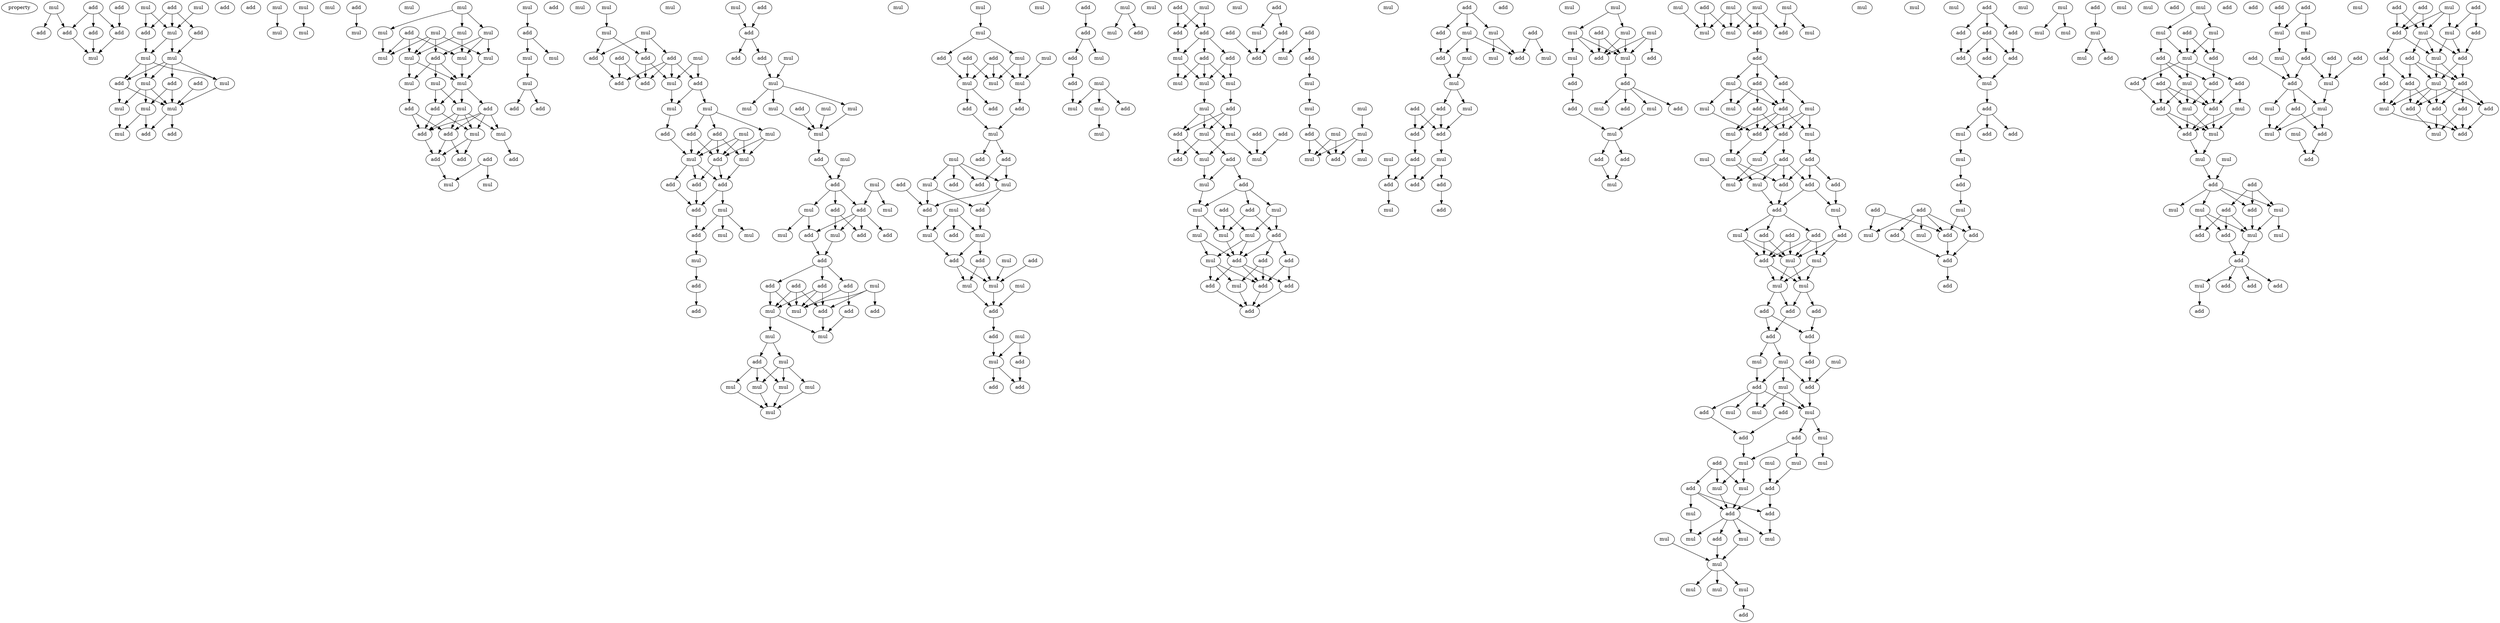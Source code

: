 digraph {
    node [fontcolor=black]
    property [mul=2,lf=1.1]
    0 [ label = mul ];
    1 [ label = add ];
    2 [ label = add ];
    3 [ label = add ];
    4 [ label = add ];
    5 [ label = add ];
    6 [ label = add ];
    7 [ label = mul ];
    8 [ label = mul ];
    9 [ label = mul ];
    10 [ label = add ];
    11 [ label = mul ];
    12 [ label = add ];
    13 [ label = add ];
    14 [ label = add ];
    15 [ label = mul ];
    16 [ label = mul ];
    17 [ label = mul ];
    18 [ label = mul ];
    19 [ label = add ];
    20 [ label = add ];
    21 [ label = add ];
    22 [ label = mul ];
    23 [ label = mul ];
    24 [ label = mul ];
    25 [ label = add ];
    26 [ label = mul ];
    27 [ label = add ];
    28 [ label = add ];
    29 [ label = mul ];
    30 [ label = mul ];
    31 [ label = mul ];
    32 [ label = mul ];
    33 [ label = mul ];
    34 [ label = add ];
    35 [ label = mul ];
    36 [ label = mul ];
    37 [ label = mul ];
    38 [ label = add ];
    39 [ label = mul ];
    40 [ label = mul ];
    41 [ label = mul ];
    42 [ label = mul ];
    43 [ label = mul ];
    44 [ label = mul ];
    45 [ label = mul ];
    46 [ label = add ];
    47 [ label = mul ];
    48 [ label = mul ];
    49 [ label = mul ];
    50 [ label = mul ];
    51 [ label = add ];
    52 [ label = add ];
    53 [ label = add ];
    54 [ label = mul ];
    55 [ label = mul ];
    56 [ label = add ];
    57 [ label = mul ];
    58 [ label = add ];
    59 [ label = add ];
    60 [ label = add ];
    61 [ label = add ];
    62 [ label = add ];
    63 [ label = mul ];
    64 [ label = mul ];
    65 [ label = mul ];
    66 [ label = add ];
    67 [ label = mul ];
    68 [ label = mul ];
    69 [ label = mul ];
    70 [ label = add ];
    71 [ label = add ];
    72 [ label = mul ];
    73 [ label = add ];
    74 [ label = mul ];
    75 [ label = mul ];
    76 [ label = mul ];
    77 [ label = mul ];
    78 [ label = add ];
    79 [ label = add ];
    80 [ label = mul ];
    81 [ label = add ];
    82 [ label = add ];
    83 [ label = add ];
    84 [ label = mul ];
    85 [ label = add ];
    86 [ label = add ];
    87 [ label = mul ];
    88 [ label = mul ];
    89 [ label = mul ];
    90 [ label = mul ];
    91 [ label = add ];
    92 [ label = add ];
    93 [ label = add ];
    94 [ label = add ];
    95 [ label = mul ];
    96 [ label = mul ];
    97 [ label = add ];
    98 [ label = add ];
    99 [ label = add ];
    100 [ label = mul ];
    101 [ label = add ];
    102 [ label = mul ];
    103 [ label = mul ];
    104 [ label = add ];
    105 [ label = mul ];
    106 [ label = add ];
    107 [ label = add ];
    108 [ label = mul ];
    109 [ label = add ];
    110 [ label = add ];
    111 [ label = add ];
    112 [ label = mul ];
    113 [ label = add ];
    114 [ label = mul ];
    115 [ label = mul ];
    116 [ label = add ];
    117 [ label = mul ];
    118 [ label = mul ];
    119 [ label = mul ];
    120 [ label = mul ];
    121 [ label = mul ];
    122 [ label = add ];
    123 [ label = mul ];
    124 [ label = add ];
    125 [ label = mul ];
    126 [ label = mul ];
    127 [ label = add ];
    128 [ label = add ];
    129 [ label = mul ];
    130 [ label = add ];
    131 [ label = mul ];
    132 [ label = add ];
    133 [ label = add ];
    134 [ label = mul ];
    135 [ label = add ];
    136 [ label = add ];
    137 [ label = add ];
    138 [ label = add ];
    139 [ label = add ];
    140 [ label = mul ];
    141 [ label = mul ];
    142 [ label = add ];
    143 [ label = add ];
    144 [ label = add ];
    145 [ label = mul ];
    146 [ label = mul ];
    147 [ label = mul ];
    148 [ label = mul ];
    149 [ label = add ];
    150 [ label = mul ];
    151 [ label = mul ];
    152 [ label = mul ];
    153 [ label = mul ];
    154 [ label = mul ];
    155 [ label = mul ];
    156 [ label = mul ];
    157 [ label = mul ];
    158 [ label = add ];
    159 [ label = mul ];
    160 [ label = add ];
    161 [ label = add ];
    162 [ label = mul ];
    163 [ label = mul ];
    164 [ label = mul ];
    165 [ label = add ];
    166 [ label = add ];
    167 [ label = add ];
    168 [ label = mul ];
    169 [ label = mul ];
    170 [ label = add ];
    171 [ label = add ];
    172 [ label = mul ];
    173 [ label = add ];
    174 [ label = add ];
    175 [ label = mul ];
    176 [ label = add ];
    177 [ label = add ];
    178 [ label = add ];
    179 [ label = mul ];
    180 [ label = mul ];
    181 [ label = add ];
    182 [ label = mul ];
    183 [ label = add ];
    184 [ label = mul ];
    185 [ label = add ];
    186 [ label = add ];
    187 [ label = mul ];
    188 [ label = mul ];
    189 [ label = mul ];
    190 [ label = add ];
    191 [ label = add ];
    192 [ label = mul ];
    193 [ label = mul ];
    194 [ label = add ];
    195 [ label = mul ];
    196 [ label = add ];
    197 [ label = add ];
    198 [ label = add ];
    199 [ label = add ];
    200 [ label = add ];
    201 [ label = mul ];
    202 [ label = mul ];
    203 [ label = mul ];
    204 [ label = add ];
    205 [ label = mul ];
    206 [ label = add ];
    207 [ label = mul ];
    208 [ label = add ];
    209 [ label = mul ];
    210 [ label = mul ];
    211 [ label = mul ];
    212 [ label = mul ];
    213 [ label = add ];
    214 [ label = add ];
    215 [ label = add ];
    216 [ label = mul ];
    217 [ label = add ];
    218 [ label = mul ];
    219 [ label = add ];
    220 [ label = mul ];
    221 [ label = mul ];
    222 [ label = mul ];
    223 [ label = mul ];
    224 [ label = add ];
    225 [ label = mul ];
    226 [ label = add ];
    227 [ label = add ];
    228 [ label = add ];
    229 [ label = mul ];
    230 [ label = mul ];
    231 [ label = add ];
    232 [ label = add ];
    233 [ label = mul ];
    234 [ label = add ];
    235 [ label = mul ];
    236 [ label = mul ];
    237 [ label = add ];
    238 [ label = mul ];
    239 [ label = add ];
    240 [ label = mul ];
    241 [ label = mul ];
    242 [ label = add ];
    243 [ label = mul ];
    244 [ label = add ];
    245 [ label = add ];
    246 [ label = mul ];
    247 [ label = add ];
    248 [ label = mul ];
    249 [ label = add ];
    250 [ label = add ];
    251 [ label = add ];
    252 [ label = add ];
    253 [ label = add ];
    254 [ label = add ];
    255 [ label = mul ];
    256 [ label = add ];
    257 [ label = mul ];
    258 [ label = add ];
    259 [ label = add ];
    260 [ label = mul ];
    261 [ label = add ];
    262 [ label = mul ];
    263 [ label = mul ];
    264 [ label = mul ];
    265 [ label = mul ];
    266 [ label = mul ];
    267 [ label = add ];
    268 [ label = add ];
    269 [ label = mul ];
    270 [ label = mul ];
    271 [ label = add ];
    272 [ label = add ];
    273 [ label = add ];
    274 [ label = mul ];
    275 [ label = mul ];
    276 [ label = mul ];
    277 [ label = add ];
    278 [ label = add ];
    279 [ label = mul ];
    280 [ label = mul ];
    281 [ label = mul ];
    282 [ label = add ];
    283 [ label = mul ];
    284 [ label = add ];
    285 [ label = add ];
    286 [ label = add ];
    287 [ label = add ];
    288 [ label = add ];
    289 [ label = mul ];
    290 [ label = mul ];
    291 [ label = add ];
    292 [ label = add ];
    293 [ label = mul ];
    294 [ label = add ];
    295 [ label = mul ];
    296 [ label = add ];
    297 [ label = mul ];
    298 [ label = mul ];
    299 [ label = mul ];
    300 [ label = mul ];
    301 [ label = add ];
    302 [ label = add ];
    303 [ label = mul ];
    304 [ label = mul ];
    305 [ label = add ];
    306 [ label = add ];
    307 [ label = add ];
    308 [ label = mul ];
    309 [ label = add ];
    310 [ label = add ];
    311 [ label = mul ];
    312 [ label = add ];
    313 [ label = mul ];
    314 [ label = add ];
    315 [ label = add ];
    316 [ label = mul ];
    317 [ label = mul ];
    318 [ label = add ];
    319 [ label = mul ];
    320 [ label = mul ];
    321 [ label = mul ];
    322 [ label = mul ];
    323 [ label = add ];
    324 [ label = mul ];
    325 [ label = mul ];
    326 [ label = add ];
    327 [ label = add ];
    328 [ label = add ];
    329 [ label = mul ];
    330 [ label = mul ];
    331 [ label = add ];
    332 [ label = add ];
    333 [ label = add ];
    334 [ label = mul ];
    335 [ label = mul ];
    336 [ label = mul ];
    337 [ label = mul ];
    338 [ label = mul ];
    339 [ label = add ];
    340 [ label = add ];
    341 [ label = mul ];
    342 [ label = add ];
    343 [ label = mul ];
    344 [ label = mul ];
    345 [ label = add ];
    346 [ label = add ];
    347 [ label = mul ];
    348 [ label = mul ];
    349 [ label = add ];
    350 [ label = add ];
    351 [ label = add ];
    352 [ label = mul ];
    353 [ label = add ];
    354 [ label = add ];
    355 [ label = add ];
    356 [ label = mul ];
    357 [ label = add ];
    358 [ label = mul ];
    359 [ label = add ];
    360 [ label = mul ];
    361 [ label = mul ];
    362 [ label = mul ];
    363 [ label = add ];
    364 [ label = add ];
    365 [ label = mul ];
    366 [ label = add ];
    367 [ label = add ];
    368 [ label = add ];
    369 [ label = mul ];
    370 [ label = mul ];
    371 [ label = add ];
    372 [ label = mul ];
    373 [ label = mul ];
    374 [ label = add ];
    375 [ label = add ];
    376 [ label = add ];
    377 [ label = mul ];
    378 [ label = add ];
    379 [ label = mul ];
    380 [ label = mul ];
    381 [ label = add ];
    382 [ label = mul ];
    383 [ label = add ];
    384 [ label = add ];
    385 [ label = mul ];
    386 [ label = mul ];
    387 [ label = mul ];
    388 [ label = mul ];
    389 [ label = add ];
    390 [ label = mul ];
    391 [ label = add ];
    392 [ label = mul ];
    393 [ label = add ];
    394 [ label = add ];
    395 [ label = mul ];
    396 [ label = mul ];
    397 [ label = mul ];
    398 [ label = add ];
    399 [ label = mul ];
    400 [ label = mul ];
    401 [ label = mul ];
    402 [ label = mul ];
    403 [ label = mul ];
    404 [ label = mul ];
    405 [ label = mul ];
    406 [ label = add ];
    407 [ label = add ];
    408 [ label = add ];
    409 [ label = add ];
    410 [ label = add ];
    411 [ label = add ];
    412 [ label = add ];
    413 [ label = mul ];
    414 [ label = add ];
    415 [ label = mul ];
    416 [ label = add ];
    417 [ label = mul ];
    418 [ label = add ];
    419 [ label = mul ];
    420 [ label = add ];
    421 [ label = mul ];
    422 [ label = mul ];
    423 [ label = mul ];
    424 [ label = add ];
    425 [ label = add ];
    426 [ label = add ];
    427 [ label = mul ];
    428 [ label = mul ];
    429 [ label = add ];
    430 [ label = mul ];
    431 [ label = add ];
    432 [ label = add ];
    433 [ label = add ];
    434 [ label = add ];
    435 [ label = add ];
    436 [ label = mul ];
    437 [ label = mul ];
    438 [ label = mul ];
    439 [ label = mul ];
    440 [ label = add ];
    441 [ label = add ];
    442 [ label = mul ];
    443 [ label = add ];
    444 [ label = mul ];
    445 [ label = mul ];
    446 [ label = add ];
    447 [ label = add ];
    448 [ label = add ];
    449 [ label = mul ];
    450 [ label = mul ];
    451 [ label = add ];
    452 [ label = add ];
    453 [ label = add ];
    454 [ label = add ];
    455 [ label = mul ];
    456 [ label = add ];
    457 [ label = add ];
    458 [ label = mul ];
    459 [ label = add ];
    460 [ label = mul ];
    461 [ label = mul ];
    462 [ label = mul ];
    463 [ label = add ];
    464 [ label = add ];
    465 [ label = mul ];
    466 [ label = mul ];
    467 [ label = add ];
    468 [ label = mul ];
    469 [ label = add ];
    470 [ label = add ];
    471 [ label = mul ];
    472 [ label = add ];
    473 [ label = mul ];
    474 [ label = add ];
    475 [ label = mul ];
    476 [ label = add ];
    477 [ label = add ];
    478 [ label = add ];
    479 [ label = add ];
    480 [ label = add ];
    481 [ label = add ];
    482 [ label = add ];
    483 [ label = mul ];
    484 [ label = mul ];
    485 [ label = add ];
    486 [ label = add ];
    487 [ label = add ];
    488 [ label = mul ];
    489 [ label = add ];
    490 [ label = mul ];
    491 [ label = add ];
    492 [ label = mul ];
    493 [ label = mul ];
    494 [ label = add ];
    495 [ label = mul ];
    496 [ label = mul ];
    497 [ label = mul ];
    498 [ label = add ];
    499 [ label = add ];
    500 [ label = add ];
    501 [ label = add ];
    502 [ label = add ];
    503 [ label = mul ];
    504 [ label = add ];
    505 [ label = mul ];
    506 [ label = mul ];
    507 [ label = add ];
    508 [ label = mul ];
    509 [ label = add ];
    510 [ label = add ];
    511 [ label = add ];
    512 [ label = add ];
    513 [ label = add ];
    514 [ label = mul ];
    515 [ label = add ];
    516 [ label = mul ];
    517 [ label = add ];
    518 [ label = add ];
    519 [ label = add ];
    520 [ label = add ];
    521 [ label = mul ];
    522 [ label = add ];
    0 -> 4 [ name = 0 ];
    0 -> 6 [ name = 1 ];
    1 -> 5 [ name = 2 ];
    2 -> 3 [ name = 3 ];
    2 -> 4 [ name = 4 ];
    2 -> 5 [ name = 5 ];
    3 -> 7 [ name = 6 ];
    4 -> 7 [ name = 7 ];
    5 -> 7 [ name = 8 ];
    8 -> 11 [ name = 9 ];
    9 -> 11 [ name = 10 ];
    9 -> 12 [ name = 11 ];
    10 -> 11 [ name = 12 ];
    10 -> 12 [ name = 13 ];
    10 -> 13 [ name = 14 ];
    11 -> 15 [ name = 15 ];
    11 -> 16 [ name = 16 ];
    12 -> 15 [ name = 17 ];
    13 -> 16 [ name = 18 ];
    15 -> 17 [ name = 19 ];
    15 -> 18 [ name = 20 ];
    15 -> 20 [ name = 21 ];
    16 -> 17 [ name = 22 ];
    16 -> 18 [ name = 23 ];
    16 -> 20 [ name = 24 ];
    16 -> 21 [ name = 25 ];
    17 -> 24 [ name = 26 ];
    18 -> 22 [ name = 27 ];
    18 -> 23 [ name = 28 ];
    18 -> 24 [ name = 29 ];
    19 -> 24 [ name = 30 ];
    20 -> 23 [ name = 31 ];
    20 -> 24 [ name = 32 ];
    21 -> 22 [ name = 33 ];
    21 -> 24 [ name = 34 ];
    22 -> 26 [ name = 35 ];
    22 -> 27 [ name = 36 ];
    23 -> 26 [ name = 37 ];
    24 -> 27 [ name = 38 ];
    24 -> 28 [ name = 39 ];
    29 -> 30 [ name = 40 ];
    31 -> 32 [ name = 41 ];
    34 -> 36 [ name = 42 ];
    37 -> 40 [ name = 43 ];
    37 -> 41 [ name = 44 ];
    37 -> 42 [ name = 45 ];
    38 -> 43 [ name = 46 ];
    38 -> 45 [ name = 47 ];
    38 -> 47 [ name = 48 ];
    39 -> 44 [ name = 49 ];
    39 -> 45 [ name = 50 ];
    39 -> 46 [ name = 51 ];
    39 -> 47 [ name = 52 ];
    40 -> 43 [ name = 53 ];
    40 -> 44 [ name = 54 ];
    40 -> 46 [ name = 55 ];
    41 -> 43 [ name = 56 ];
    41 -> 47 [ name = 57 ];
    42 -> 45 [ name = 58 ];
    43 -> 48 [ name = 59 ];
    44 -> 48 [ name = 60 ];
    46 -> 48 [ name = 61 ];
    46 -> 49 [ name = 62 ];
    46 -> 50 [ name = 63 ];
    47 -> 48 [ name = 64 ];
    47 -> 49 [ name = 65 ];
    48 -> 51 [ name = 66 ];
    48 -> 52 [ name = 67 ];
    48 -> 54 [ name = 68 ];
    49 -> 53 [ name = 69 ];
    50 -> 52 [ name = 70 ];
    50 -> 54 [ name = 71 ];
    51 -> 55 [ name = 72 ];
    51 -> 56 [ name = 73 ];
    51 -> 57 [ name = 74 ];
    51 -> 58 [ name = 75 ];
    52 -> 57 [ name = 76 ];
    52 -> 58 [ name = 77 ];
    53 -> 56 [ name = 78 ];
    53 -> 58 [ name = 79 ];
    54 -> 55 [ name = 80 ];
    54 -> 56 [ name = 81 ];
    54 -> 57 [ name = 82 ];
    54 -> 58 [ name = 83 ];
    55 -> 59 [ name = 84 ];
    56 -> 60 [ name = 85 ];
    56 -> 61 [ name = 86 ];
    57 -> 60 [ name = 87 ];
    57 -> 61 [ name = 88 ];
    58 -> 60 [ name = 89 ];
    60 -> 63 [ name = 90 ];
    62 -> 63 [ name = 91 ];
    62 -> 64 [ name = 92 ];
    65 -> 66 [ name = 93 ];
    66 -> 67 [ name = 94 ];
    66 -> 68 [ name = 95 ];
    67 -> 69 [ name = 96 ];
    69 -> 71 [ name = 97 ];
    69 -> 73 [ name = 98 ];
    74 -> 77 [ name = 99 ];
    76 -> 79 [ name = 100 ];
    76 -> 81 [ name = 101 ];
    76 -> 82 [ name = 102 ];
    77 -> 79 [ name = 103 ];
    77 -> 82 [ name = 104 ];
    78 -> 83 [ name = 105 ];
    78 -> 85 [ name = 106 ];
    79 -> 83 [ name = 107 ];
    80 -> 84 [ name = 108 ];
    80 -> 86 [ name = 109 ];
    81 -> 83 [ name = 110 ];
    81 -> 84 [ name = 111 ];
    81 -> 85 [ name = 112 ];
    81 -> 86 [ name = 113 ];
    82 -> 84 [ name = 114 ];
    82 -> 85 [ name = 115 ];
    84 -> 87 [ name = 116 ];
    86 -> 87 [ name = 117 ];
    86 -> 88 [ name = 118 ];
    87 -> 92 [ name = 119 ];
    88 -> 90 [ name = 120 ];
    88 -> 91 [ name = 121 ];
    88 -> 93 [ name = 122 ];
    89 -> 94 [ name = 123 ];
    89 -> 95 [ name = 124 ];
    89 -> 96 [ name = 125 ];
    90 -> 94 [ name = 126 ];
    90 -> 96 [ name = 127 ];
    91 -> 94 [ name = 128 ];
    91 -> 95 [ name = 129 ];
    92 -> 95 [ name = 130 ];
    93 -> 94 [ name = 131 ];
    93 -> 95 [ name = 132 ];
    93 -> 96 [ name = 133 ];
    94 -> 98 [ name = 134 ];
    94 -> 99 [ name = 135 ];
    95 -> 97 [ name = 136 ];
    95 -> 98 [ name = 137 ];
    95 -> 99 [ name = 138 ];
    96 -> 99 [ name = 139 ];
    97 -> 101 [ name = 140 ];
    98 -> 101 [ name = 141 ];
    99 -> 100 [ name = 142 ];
    99 -> 101 [ name = 143 ];
    100 -> 102 [ name = 144 ];
    100 -> 103 [ name = 145 ];
    100 -> 104 [ name = 146 ];
    101 -> 104 [ name = 147 ];
    104 -> 105 [ name = 148 ];
    105 -> 106 [ name = 149 ];
    106 -> 107 [ name = 150 ];
    108 -> 110 [ name = 151 ];
    109 -> 110 [ name = 152 ];
    110 -> 111 [ name = 153 ];
    110 -> 113 [ name = 154 ];
    113 -> 115 [ name = 155 ];
    114 -> 115 [ name = 156 ];
    115 -> 117 [ name = 157 ];
    115 -> 119 [ name = 158 ];
    115 -> 120 [ name = 159 ];
    116 -> 121 [ name = 160 ];
    117 -> 121 [ name = 161 ];
    118 -> 121 [ name = 162 ];
    119 -> 121 [ name = 163 ];
    121 -> 122 [ name = 164 ];
    122 -> 124 [ name = 165 ];
    123 -> 124 [ name = 166 ];
    124 -> 126 [ name = 167 ];
    124 -> 127 [ name = 168 ];
    124 -> 128 [ name = 169 ];
    125 -> 128 [ name = 170 ];
    125 -> 129 [ name = 171 ];
    126 -> 130 [ name = 172 ];
    126 -> 131 [ name = 173 ];
    127 -> 132 [ name = 174 ];
    127 -> 134 [ name = 175 ];
    128 -> 130 [ name = 176 ];
    128 -> 132 [ name = 177 ];
    128 -> 133 [ name = 178 ];
    128 -> 134 [ name = 179 ];
    130 -> 135 [ name = 180 ];
    134 -> 135 [ name = 181 ];
    135 -> 136 [ name = 182 ];
    135 -> 137 [ name = 183 ];
    135 -> 138 [ name = 184 ];
    136 -> 142 [ name = 185 ];
    136 -> 145 [ name = 186 ];
    137 -> 141 [ name = 187 ];
    137 -> 144 [ name = 188 ];
    137 -> 145 [ name = 189 ];
    138 -> 141 [ name = 190 ];
    138 -> 145 [ name = 191 ];
    139 -> 141 [ name = 192 ];
    139 -> 144 [ name = 193 ];
    139 -> 145 [ name = 194 ];
    140 -> 143 [ name = 195 ];
    140 -> 144 [ name = 196 ];
    140 -> 145 [ name = 197 ];
    141 -> 146 [ name = 198 ];
    141 -> 147 [ name = 199 ];
    142 -> 146 [ name = 200 ];
    144 -> 146 [ name = 201 ];
    147 -> 148 [ name = 202 ];
    147 -> 149 [ name = 203 ];
    148 -> 151 [ name = 204 ];
    148 -> 152 [ name = 205 ];
    148 -> 154 [ name = 206 ];
    149 -> 151 [ name = 207 ];
    149 -> 152 [ name = 208 ];
    149 -> 153 [ name = 209 ];
    150 -> 155 [ name = 210 ];
    151 -> 156 [ name = 211 ];
    152 -> 156 [ name = 212 ];
    153 -> 156 [ name = 213 ];
    154 -> 156 [ name = 214 ];
    155 -> 158 [ name = 215 ];
    155 -> 159 [ name = 216 ];
    157 -> 164 [ name = 217 ];
    158 -> 162 [ name = 218 ];
    159 -> 163 [ name = 219 ];
    159 -> 164 [ name = 220 ];
    160 -> 162 [ name = 221 ];
    160 -> 163 [ name = 222 ];
    160 -> 164 [ name = 223 ];
    161 -> 162 [ name = 224 ];
    161 -> 163 [ name = 225 ];
    162 -> 165 [ name = 226 ];
    162 -> 166 [ name = 227 ];
    164 -> 167 [ name = 228 ];
    166 -> 168 [ name = 229 ];
    167 -> 168 [ name = 230 ];
    168 -> 170 [ name = 231 ];
    168 -> 171 [ name = 232 ];
    169 -> 172 [ name = 233 ];
    169 -> 173 [ name = 234 ];
    169 -> 174 [ name = 235 ];
    169 -> 175 [ name = 236 ];
    170 -> 172 [ name = 237 ];
    170 -> 174 [ name = 238 ];
    172 -> 177 [ name = 239 ];
    172 -> 178 [ name = 240 ];
    175 -> 177 [ name = 241 ];
    175 -> 178 [ name = 242 ];
    176 -> 177 [ name = 243 ];
    177 -> 182 [ name = 244 ];
    178 -> 180 [ name = 245 ];
    179 -> 180 [ name = 246 ];
    179 -> 181 [ name = 247 ];
    179 -> 182 [ name = 248 ];
    180 -> 183 [ name = 249 ];
    180 -> 186 [ name = 250 ];
    182 -> 186 [ name = 251 ];
    183 -> 187 [ name = 252 ];
    183 -> 188 [ name = 253 ];
    184 -> 188 [ name = 254 ];
    185 -> 188 [ name = 255 ];
    186 -> 187 [ name = 256 ];
    186 -> 188 [ name = 257 ];
    187 -> 190 [ name = 258 ];
    188 -> 190 [ name = 259 ];
    189 -> 190 [ name = 260 ];
    190 -> 191 [ name = 261 ];
    191 -> 193 [ name = 262 ];
    192 -> 193 [ name = 263 ];
    192 -> 194 [ name = 264 ];
    193 -> 196 [ name = 265 ];
    193 -> 198 [ name = 266 ];
    194 -> 198 [ name = 267 ];
    197 -> 199 [ name = 268 ];
    199 -> 200 [ name = 269 ];
    199 -> 201 [ name = 270 ];
    200 -> 204 [ name = 271 ];
    202 -> 205 [ name = 272 ];
    202 -> 206 [ name = 273 ];
    202 -> 209 [ name = 274 ];
    203 -> 207 [ name = 275 ];
    203 -> 208 [ name = 276 ];
    204 -> 209 [ name = 277 ];
    205 -> 210 [ name = 278 ];
    212 -> 214 [ name = 279 ];
    212 -> 215 [ name = 280 ];
    213 -> 214 [ name = 281 ];
    213 -> 215 [ name = 282 ];
    214 -> 216 [ name = 283 ];
    215 -> 216 [ name = 284 ];
    215 -> 217 [ name = 285 ];
    215 -> 219 [ name = 286 ];
    216 -> 220 [ name = 287 ];
    216 -> 221 [ name = 288 ];
    217 -> 220 [ name = 289 ];
    217 -> 221 [ name = 290 ];
    217 -> 222 [ name = 291 ];
    219 -> 221 [ name = 292 ];
    219 -> 222 [ name = 293 ];
    221 -> 223 [ name = 294 ];
    222 -> 224 [ name = 295 ];
    223 -> 225 [ name = 296 ];
    223 -> 227 [ name = 297 ];
    223 -> 229 [ name = 298 ];
    224 -> 225 [ name = 299 ];
    224 -> 227 [ name = 300 ];
    224 -> 229 [ name = 301 ];
    225 -> 231 [ name = 302 ];
    225 -> 232 [ name = 303 ];
    226 -> 230 [ name = 304 ];
    227 -> 232 [ name = 305 ];
    227 -> 233 [ name = 306 ];
    228 -> 230 [ name = 307 ];
    229 -> 230 [ name = 308 ];
    229 -> 233 [ name = 309 ];
    231 -> 234 [ name = 310 ];
    231 -> 235 [ name = 311 ];
    233 -> 235 [ name = 312 ];
    234 -> 236 [ name = 313 ];
    234 -> 238 [ name = 314 ];
    234 -> 239 [ name = 315 ];
    235 -> 236 [ name = 316 ];
    236 -> 240 [ name = 317 ];
    236 -> 243 [ name = 318 ];
    237 -> 241 [ name = 319 ];
    237 -> 243 [ name = 320 ];
    238 -> 241 [ name = 321 ];
    238 -> 242 [ name = 322 ];
    239 -> 242 [ name = 323 ];
    239 -> 243 [ name = 324 ];
    240 -> 245 [ name = 325 ];
    240 -> 246 [ name = 326 ];
    241 -> 245 [ name = 327 ];
    241 -> 246 [ name = 328 ];
    242 -> 244 [ name = 329 ];
    242 -> 245 [ name = 330 ];
    242 -> 247 [ name = 331 ];
    243 -> 245 [ name = 332 ];
    244 -> 248 [ name = 333 ];
    244 -> 249 [ name = 334 ];
    245 -> 249 [ name = 335 ];
    245 -> 250 [ name = 336 ];
    245 -> 251 [ name = 337 ];
    246 -> 248 [ name = 338 ];
    246 -> 249 [ name = 339 ];
    246 -> 250 [ name = 340 ];
    247 -> 249 [ name = 341 ];
    247 -> 251 [ name = 342 ];
    248 -> 252 [ name = 343 ];
    249 -> 252 [ name = 344 ];
    250 -> 252 [ name = 345 ];
    251 -> 252 [ name = 346 ];
    253 -> 255 [ name = 347 ];
    253 -> 256 [ name = 348 ];
    254 -> 261 [ name = 349 ];
    255 -> 261 [ name = 350 ];
    256 -> 260 [ name = 351 ];
    256 -> 261 [ name = 352 ];
    258 -> 259 [ name = 353 ];
    258 -> 260 [ name = 354 ];
    259 -> 262 [ name = 355 ];
    262 -> 264 [ name = 356 ];
    263 -> 266 [ name = 357 ];
    264 -> 267 [ name = 358 ];
    265 -> 268 [ name = 359 ];
    265 -> 269 [ name = 360 ];
    266 -> 268 [ name = 361 ];
    266 -> 269 [ name = 362 ];
    266 -> 270 [ name = 363 ];
    267 -> 268 [ name = 364 ];
    267 -> 269 [ name = 365 ];
    271 -> 272 [ name = 366 ];
    271 -> 274 [ name = 367 ];
    271 -> 275 [ name = 368 ];
    272 -> 277 [ name = 369 ];
    273 -> 278 [ name = 370 ];
    273 -> 280 [ name = 371 ];
    274 -> 276 [ name = 372 ];
    274 -> 277 [ name = 373 ];
    274 -> 278 [ name = 374 ];
    275 -> 278 [ name = 375 ];
    275 -> 279 [ name = 376 ];
    276 -> 281 [ name = 377 ];
    277 -> 281 [ name = 378 ];
    281 -> 283 [ name = 379 ];
    281 -> 284 [ name = 380 ];
    282 -> 285 [ name = 381 ];
    282 -> 286 [ name = 382 ];
    283 -> 285 [ name = 383 ];
    284 -> 285 [ name = 384 ];
    284 -> 286 [ name = 385 ];
    285 -> 290 [ name = 386 ];
    286 -> 288 [ name = 387 ];
    288 -> 291 [ name = 388 ];
    288 -> 294 [ name = 389 ];
    289 -> 294 [ name = 390 ];
    290 -> 291 [ name = 391 ];
    290 -> 292 [ name = 392 ];
    292 -> 296 [ name = 393 ];
    294 -> 295 [ name = 394 ];
    297 -> 298 [ name = 395 ];
    297 -> 299 [ name = 396 ];
    298 -> 302 [ name = 397 ];
    298 -> 303 [ name = 398 ];
    298 -> 304 [ name = 399 ];
    299 -> 302 [ name = 400 ];
    299 -> 304 [ name = 401 ];
    300 -> 302 [ name = 402 ];
    300 -> 304 [ name = 403 ];
    300 -> 305 [ name = 404 ];
    301 -> 302 [ name = 405 ];
    301 -> 304 [ name = 406 ];
    303 -> 307 [ name = 407 ];
    304 -> 306 [ name = 408 ];
    306 -> 308 [ name = 409 ];
    306 -> 309 [ name = 410 ];
    306 -> 311 [ name = 411 ];
    306 -> 312 [ name = 412 ];
    307 -> 310 [ name = 413 ];
    308 -> 313 [ name = 414 ];
    310 -> 313 [ name = 415 ];
    313 -> 314 [ name = 416 ];
    313 -> 315 [ name = 417 ];
    314 -> 316 [ name = 418 ];
    315 -> 316 [ name = 419 ];
    317 -> 322 [ name = 420 ];
    318 -> 322 [ name = 421 ];
    318 -> 324 [ name = 422 ];
    319 -> 323 [ name = 423 ];
    319 -> 324 [ name = 424 ];
    319 -> 326 [ name = 425 ];
    320 -> 323 [ name = 426 ];
    320 -> 325 [ name = 427 ];
    321 -> 322 [ name = 428 ];
    321 -> 324 [ name = 429 ];
    321 -> 326 [ name = 430 ];
    326 -> 327 [ name = 431 ];
    327 -> 328 [ name = 432 ];
    327 -> 330 [ name = 433 ];
    327 -> 331 [ name = 434 ];
    328 -> 332 [ name = 435 ];
    328 -> 333 [ name = 436 ];
    328 -> 335 [ name = 437 ];
    330 -> 332 [ name = 438 ];
    330 -> 334 [ name = 439 ];
    330 -> 335 [ name = 440 ];
    331 -> 332 [ name = 441 ];
    331 -> 336 [ name = 442 ];
    332 -> 337 [ name = 443 ];
    332 -> 338 [ name = 444 ];
    332 -> 339 [ name = 445 ];
    332 -> 340 [ name = 446 ];
    333 -> 337 [ name = 447 ];
    333 -> 339 [ name = 448 ];
    333 -> 340 [ name = 449 ];
    334 -> 340 [ name = 450 ];
    336 -> 338 [ name = 451 ];
    336 -> 339 [ name = 452 ];
    336 -> 340 [ name = 453 ];
    337 -> 344 [ name = 454 ];
    338 -> 345 [ name = 455 ];
    339 -> 341 [ name = 456 ];
    339 -> 342 [ name = 457 ];
    340 -> 344 [ name = 458 ];
    341 -> 347 [ name = 459 ];
    342 -> 346 [ name = 460 ];
    342 -> 347 [ name = 461 ];
    342 -> 348 [ name = 462 ];
    342 -> 350 [ name = 463 ];
    343 -> 347 [ name = 464 ];
    344 -> 346 [ name = 465 ];
    344 -> 348 [ name = 466 ];
    345 -> 346 [ name = 467 ];
    345 -> 349 [ name = 468 ];
    345 -> 350 [ name = 469 ];
    346 -> 351 [ name = 470 ];
    348 -> 351 [ name = 471 ];
    349 -> 352 [ name = 472 ];
    350 -> 351 [ name = 473 ];
    350 -> 352 [ name = 474 ];
    351 -> 353 [ name = 475 ];
    351 -> 355 [ name = 476 ];
    351 -> 356 [ name = 477 ];
    352 -> 354 [ name = 478 ];
    353 -> 359 [ name = 479 ];
    353 -> 360 [ name = 480 ];
    354 -> 358 [ name = 481 ];
    354 -> 360 [ name = 482 ];
    355 -> 358 [ name = 483 ];
    355 -> 359 [ name = 484 ];
    355 -> 360 [ name = 485 ];
    356 -> 359 [ name = 486 ];
    356 -> 360 [ name = 487 ];
    357 -> 359 [ name = 488 ];
    357 -> 360 [ name = 489 ];
    358 -> 361 [ name = 490 ];
    358 -> 362 [ name = 491 ];
    359 -> 361 [ name = 492 ];
    359 -> 362 [ name = 493 ];
    360 -> 361 [ name = 494 ];
    360 -> 362 [ name = 495 ];
    361 -> 363 [ name = 496 ];
    361 -> 364 [ name = 497 ];
    362 -> 363 [ name = 498 ];
    362 -> 366 [ name = 499 ];
    363 -> 367 [ name = 500 ];
    364 -> 368 [ name = 501 ];
    366 -> 367 [ name = 502 ];
    366 -> 368 [ name = 503 ];
    367 -> 369 [ name = 504 ];
    367 -> 372 [ name = 505 ];
    368 -> 371 [ name = 506 ];
    369 -> 375 [ name = 507 ];
    370 -> 374 [ name = 508 ];
    371 -> 374 [ name = 509 ];
    372 -> 373 [ name = 510 ];
    372 -> 374 [ name = 511 ];
    372 -> 375 [ name = 512 ];
    373 -> 376 [ name = 513 ];
    373 -> 377 [ name = 514 ];
    373 -> 379 [ name = 515 ];
    374 -> 377 [ name = 516 ];
    375 -> 377 [ name = 517 ];
    375 -> 378 [ name = 518 ];
    375 -> 379 [ name = 519 ];
    375 -> 380 [ name = 520 ];
    376 -> 381 [ name = 521 ];
    377 -> 382 [ name = 522 ];
    377 -> 383 [ name = 523 ];
    378 -> 381 [ name = 524 ];
    381 -> 387 [ name = 525 ];
    382 -> 385 [ name = 526 ];
    383 -> 387 [ name = 527 ];
    383 -> 388 [ name = 528 ];
    384 -> 390 [ name = 529 ];
    384 -> 391 [ name = 530 ];
    384 -> 392 [ name = 531 ];
    386 -> 389 [ name = 532 ];
    387 -> 390 [ name = 533 ];
    387 -> 392 [ name = 534 ];
    388 -> 389 [ name = 535 ];
    389 -> 393 [ name = 536 ];
    389 -> 394 [ name = 537 ];
    390 -> 394 [ name = 538 ];
    391 -> 393 [ name = 539 ];
    391 -> 394 [ name = 540 ];
    391 -> 395 [ name = 541 ];
    392 -> 394 [ name = 542 ];
    393 -> 400 [ name = 543 ];
    394 -> 397 [ name = 544 ];
    394 -> 398 [ name = 545 ];
    394 -> 399 [ name = 546 ];
    394 -> 400 [ name = 547 ];
    395 -> 399 [ name = 548 ];
    396 -> 401 [ name = 549 ];
    397 -> 401 [ name = 550 ];
    398 -> 401 [ name = 551 ];
    401 -> 402 [ name = 552 ];
    401 -> 403 [ name = 553 ];
    401 -> 404 [ name = 554 ];
    404 -> 406 [ name = 555 ];
    407 -> 408 [ name = 556 ];
    407 -> 409 [ name = 557 ];
    407 -> 410 [ name = 558 ];
    408 -> 411 [ name = 559 ];
    409 -> 411 [ name = 560 ];
    409 -> 412 [ name = 561 ];
    409 -> 414 [ name = 562 ];
    410 -> 412 [ name = 563 ];
    411 -> 415 [ name = 564 ];
    412 -> 415 [ name = 565 ];
    415 -> 416 [ name = 566 ];
    416 -> 417 [ name = 567 ];
    416 -> 418 [ name = 568 ];
    416 -> 420 [ name = 569 ];
    417 -> 423 [ name = 570 ];
    419 -> 421 [ name = 571 ];
    419 -> 422 [ name = 572 ];
    423 -> 424 [ name = 573 ];
    424 -> 427 [ name = 574 ];
    425 -> 428 [ name = 575 ];
    425 -> 429 [ name = 576 ];
    425 -> 430 [ name = 577 ];
    425 -> 431 [ name = 578 ];
    425 -> 432 [ name = 579 ];
    426 -> 430 [ name = 580 ];
    426 -> 431 [ name = 581 ];
    427 -> 431 [ name = 582 ];
    427 -> 432 [ name = 583 ];
    429 -> 433 [ name = 584 ];
    431 -> 433 [ name = 585 ];
    432 -> 433 [ name = 586 ];
    433 -> 435 [ name = 587 ];
    434 -> 436 [ name = 588 ];
    436 -> 437 [ name = 589 ];
    436 -> 440 [ name = 590 ];
    442 -> 444 [ name = 591 ];
    442 -> 445 [ name = 592 ];
    444 -> 447 [ name = 593 ];
    444 -> 449 [ name = 594 ];
    445 -> 448 [ name = 595 ];
    445 -> 449 [ name = 596 ];
    446 -> 447 [ name = 597 ];
    446 -> 449 [ name = 598 ];
    447 -> 452 [ name = 599 ];
    448 -> 450 [ name = 600 ];
    448 -> 451 [ name = 601 ];
    448 -> 452 [ name = 602 ];
    449 -> 450 [ name = 603 ];
    449 -> 453 [ name = 604 ];
    449 -> 454 [ name = 605 ];
    450 -> 455 [ name = 606 ];
    450 -> 456 [ name = 607 ];
    450 -> 457 [ name = 608 ];
    451 -> 455 [ name = 609 ];
    451 -> 456 [ name = 610 ];
    451 -> 457 [ name = 611 ];
    452 -> 455 [ name = 612 ];
    452 -> 456 [ name = 613 ];
    453 -> 456 [ name = 614 ];
    453 -> 458 [ name = 615 ];
    454 -> 457 [ name = 616 ];
    455 -> 459 [ name = 617 ];
    455 -> 460 [ name = 618 ];
    456 -> 459 [ name = 619 ];
    456 -> 460 [ name = 620 ];
    457 -> 459 [ name = 621 ];
    457 -> 460 [ name = 622 ];
    458 -> 459 [ name = 623 ];
    458 -> 460 [ name = 624 ];
    459 -> 461 [ name = 625 ];
    460 -> 461 [ name = 626 ];
    461 -> 464 [ name = 627 ];
    462 -> 464 [ name = 628 ];
    463 -> 467 [ name = 629 ];
    463 -> 468 [ name = 630 ];
    463 -> 469 [ name = 631 ];
    464 -> 465 [ name = 632 ];
    464 -> 466 [ name = 633 ];
    464 -> 468 [ name = 634 ];
    464 -> 469 [ name = 635 ];
    466 -> 470 [ name = 636 ];
    466 -> 471 [ name = 637 ];
    466 -> 472 [ name = 638 ];
    467 -> 470 [ name = 639 ];
    467 -> 471 [ name = 640 ];
    467 -> 472 [ name = 641 ];
    468 -> 471 [ name = 642 ];
    468 -> 473 [ name = 643 ];
    469 -> 471 [ name = 644 ];
    471 -> 474 [ name = 645 ];
    472 -> 474 [ name = 646 ];
    474 -> 475 [ name = 647 ];
    474 -> 476 [ name = 648 ];
    474 -> 477 [ name = 649 ];
    474 -> 478 [ name = 650 ];
    475 -> 479 [ name = 651 ];
    481 -> 483 [ name = 652 ];
    482 -> 483 [ name = 653 ];
    482 -> 484 [ name = 654 ];
    483 -> 488 [ name = 655 ];
    484 -> 486 [ name = 656 ];
    485 -> 490 [ name = 657 ];
    486 -> 490 [ name = 658 ];
    486 -> 491 [ name = 659 ];
    487 -> 491 [ name = 660 ];
    488 -> 491 [ name = 661 ];
    489 -> 490 [ name = 662 ];
    490 -> 492 [ name = 663 ];
    491 -> 492 [ name = 664 ];
    491 -> 493 [ name = 665 ];
    491 -> 494 [ name = 666 ];
    492 -> 497 [ name = 667 ];
    492 -> 498 [ name = 668 ];
    493 -> 497 [ name = 669 ];
    494 -> 497 [ name = 670 ];
    494 -> 498 [ name = 671 ];
    495 -> 499 [ name = 672 ];
    498 -> 499 [ name = 673 ];
    500 -> 504 [ name = 674 ];
    500 -> 505 [ name = 675 ];
    501 -> 504 [ name = 676 ];
    501 -> 505 [ name = 677 ];
    502 -> 506 [ name = 678 ];
    502 -> 507 [ name = 679 ];
    503 -> 504 [ name = 680 ];
    503 -> 505 [ name = 681 ];
    503 -> 506 [ name = 682 ];
    504 -> 508 [ name = 683 ];
    504 -> 509 [ name = 684 ];
    505 -> 508 [ name = 685 ];
    505 -> 510 [ name = 686 ];
    505 -> 511 [ name = 687 ];
    506 -> 508 [ name = 688 ];
    506 -> 511 [ name = 689 ];
    507 -> 511 [ name = 690 ];
    508 -> 512 [ name = 691 ];
    508 -> 514 [ name = 692 ];
    509 -> 513 [ name = 693 ];
    509 -> 515 [ name = 694 ];
    510 -> 512 [ name = 695 ];
    510 -> 514 [ name = 696 ];
    510 -> 515 [ name = 697 ];
    511 -> 512 [ name = 698 ];
    511 -> 514 [ name = 699 ];
    512 -> 517 [ name = 700 ];
    512 -> 518 [ name = 701 ];
    512 -> 519 [ name = 702 ];
    512 -> 520 [ name = 703 ];
    513 -> 516 [ name = 704 ];
    514 -> 516 [ name = 705 ];
    514 -> 517 [ name = 706 ];
    514 -> 518 [ name = 707 ];
    514 -> 519 [ name = 708 ];
    515 -> 516 [ name = 709 ];
    515 -> 517 [ name = 710 ];
    515 -> 519 [ name = 711 ];
    516 -> 522 [ name = 712 ];
    517 -> 521 [ name = 713 ];
    517 -> 522 [ name = 714 ];
    518 -> 522 [ name = 715 ];
    519 -> 521 [ name = 716 ];
    520 -> 521 [ name = 717 ];
    520 -> 522 [ name = 718 ];
}

